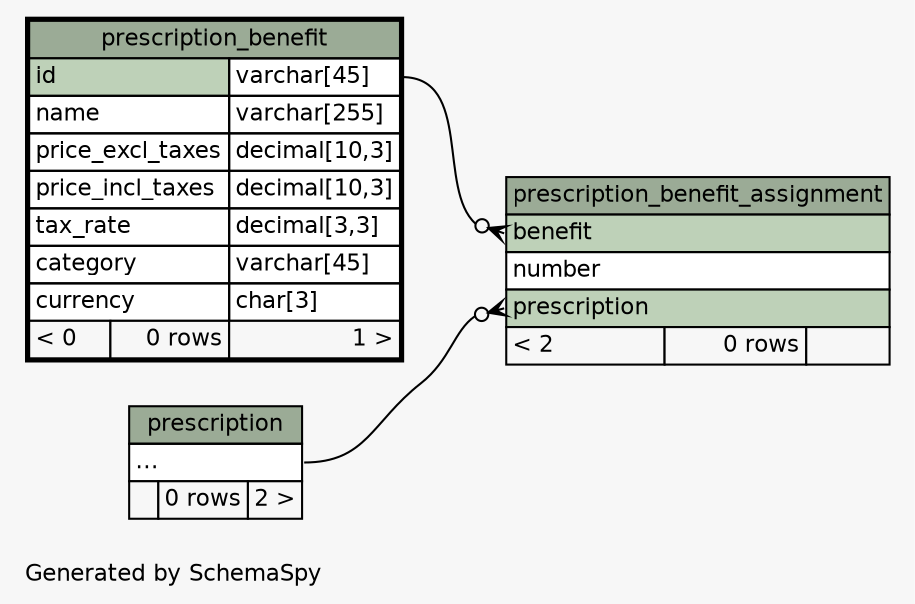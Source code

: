 // dot 2.40.1 on Linux 5.0.0-37-generic
// SchemaSpy rev 590
digraph "twoDegreesRelationshipsDiagram" {
  graph [
    rankdir="RL"
    bgcolor="#f7f7f7"
    label="\nGenerated by SchemaSpy"
    labeljust="l"
    nodesep="0.18"
    ranksep="0.46"
    fontname="Helvetica"
    fontsize="11"
  ];
  node [
    fontname="Helvetica"
    fontsize="11"
    shape="plaintext"
  ];
  edge [
    arrowsize="0.8"
  ];
  "prescription_benefit_assignment":"benefit":w -> "prescription_benefit":"id.type":e [arrowhead=none dir=back arrowtail=crowodot];
  "prescription_benefit_assignment":"prescription":w -> "prescription":"elipses":e [arrowhead=none dir=back arrowtail=crowodot];
  "prescription" [
    label=<
    <TABLE BORDER="0" CELLBORDER="1" CELLSPACING="0" BGCOLOR="#ffffff">
      <TR><TD COLSPAN="3" BGCOLOR="#9bab96" ALIGN="CENTER">prescription</TD></TR>
      <TR><TD PORT="elipses" COLSPAN="3" ALIGN="LEFT">...</TD></TR>
      <TR><TD ALIGN="LEFT" BGCOLOR="#f7f7f7">  </TD><TD ALIGN="RIGHT" BGCOLOR="#f7f7f7">0 rows</TD><TD ALIGN="RIGHT" BGCOLOR="#f7f7f7">2 &gt;</TD></TR>
    </TABLE>>
    URL="prescription.html"
    tooltip="prescription"
  ];
  "prescription_benefit" [
    label=<
    <TABLE BORDER="2" CELLBORDER="1" CELLSPACING="0" BGCOLOR="#ffffff">
      <TR><TD COLSPAN="3" BGCOLOR="#9bab96" ALIGN="CENTER">prescription_benefit</TD></TR>
      <TR><TD PORT="id" COLSPAN="2" BGCOLOR="#bed1b8" ALIGN="LEFT">id</TD><TD PORT="id.type" ALIGN="LEFT">varchar[45]</TD></TR>
      <TR><TD PORT="name" COLSPAN="2" ALIGN="LEFT">name</TD><TD PORT="name.type" ALIGN="LEFT">varchar[255]</TD></TR>
      <TR><TD PORT="price_excl_taxes" COLSPAN="2" ALIGN="LEFT">price_excl_taxes</TD><TD PORT="price_excl_taxes.type" ALIGN="LEFT">decimal[10,3]</TD></TR>
      <TR><TD PORT="price_incl_taxes" COLSPAN="2" ALIGN="LEFT">price_incl_taxes</TD><TD PORT="price_incl_taxes.type" ALIGN="LEFT">decimal[10,3]</TD></TR>
      <TR><TD PORT="tax_rate" COLSPAN="2" ALIGN="LEFT">tax_rate</TD><TD PORT="tax_rate.type" ALIGN="LEFT">decimal[3,3]</TD></TR>
      <TR><TD PORT="category" COLSPAN="2" ALIGN="LEFT">category</TD><TD PORT="category.type" ALIGN="LEFT">varchar[45]</TD></TR>
      <TR><TD PORT="currency" COLSPAN="2" ALIGN="LEFT">currency</TD><TD PORT="currency.type" ALIGN="LEFT">char[3]</TD></TR>
      <TR><TD ALIGN="LEFT" BGCOLOR="#f7f7f7">&lt; 0</TD><TD ALIGN="RIGHT" BGCOLOR="#f7f7f7">0 rows</TD><TD ALIGN="RIGHT" BGCOLOR="#f7f7f7">1 &gt;</TD></TR>
    </TABLE>>
    URL="prescription_benefit.html"
    tooltip="prescription_benefit"
  ];
  "prescription_benefit_assignment" [
    label=<
    <TABLE BORDER="0" CELLBORDER="1" CELLSPACING="0" BGCOLOR="#ffffff">
      <TR><TD COLSPAN="3" BGCOLOR="#9bab96" ALIGN="CENTER">prescription_benefit_assignment</TD></TR>
      <TR><TD PORT="benefit" COLSPAN="3" BGCOLOR="#bed1b8" ALIGN="LEFT">benefit</TD></TR>
      <TR><TD PORT="number" COLSPAN="3" ALIGN="LEFT">number</TD></TR>
      <TR><TD PORT="prescription" COLSPAN="3" BGCOLOR="#bed1b8" ALIGN="LEFT">prescription</TD></TR>
      <TR><TD ALIGN="LEFT" BGCOLOR="#f7f7f7">&lt; 2</TD><TD ALIGN="RIGHT" BGCOLOR="#f7f7f7">0 rows</TD><TD ALIGN="RIGHT" BGCOLOR="#f7f7f7">  </TD></TR>
    </TABLE>>
    URL="prescription_benefit_assignment.html"
    tooltip="prescription_benefit_assignment"
  ];
}
